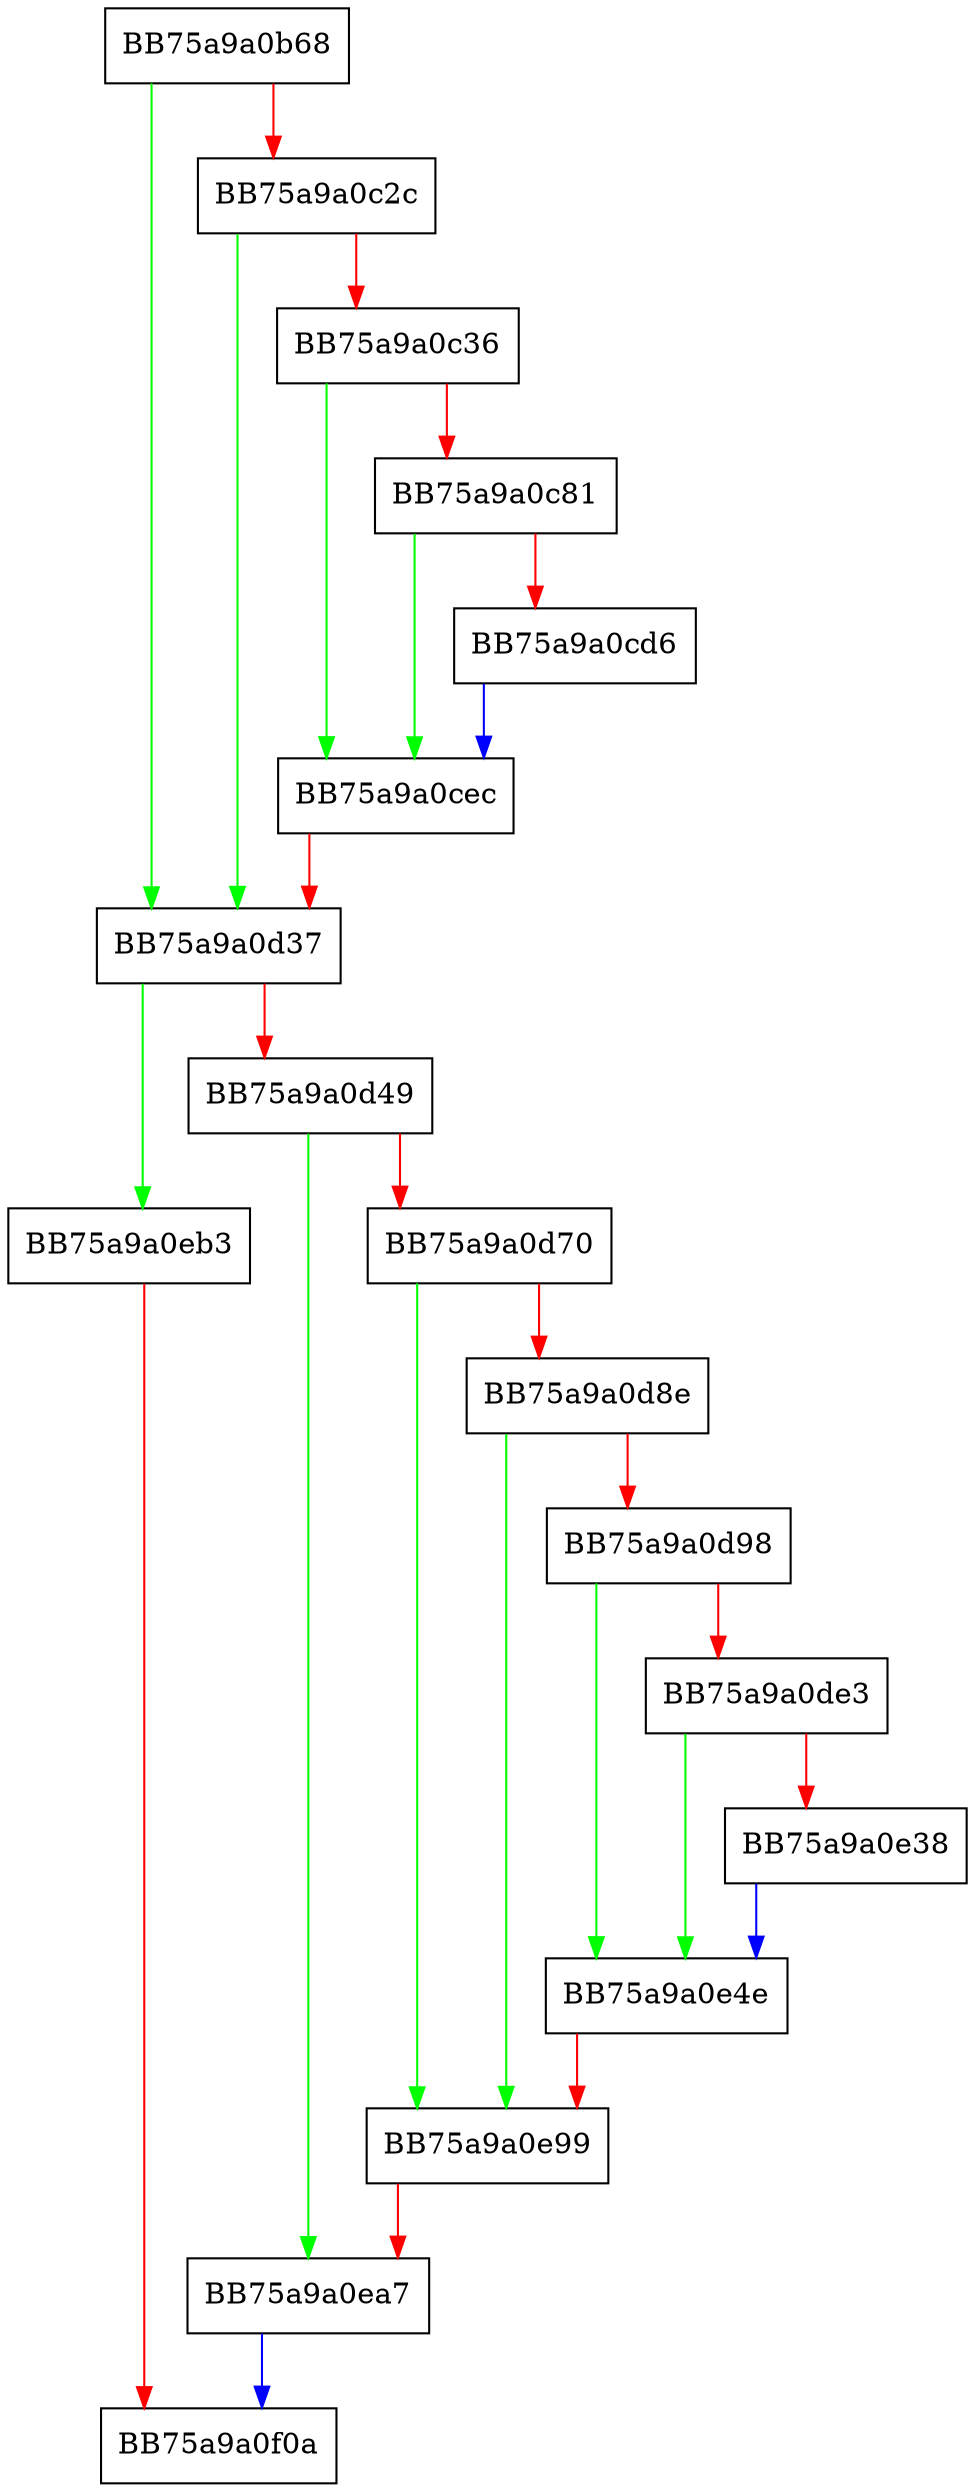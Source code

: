 digraph _load_model {
  node [shape="box"];
  graph [splines=ortho];
  BB75a9a0b68 -> BB75a9a0d37 [color="green"];
  BB75a9a0b68 -> BB75a9a0c2c [color="red"];
  BB75a9a0c2c -> BB75a9a0d37 [color="green"];
  BB75a9a0c2c -> BB75a9a0c36 [color="red"];
  BB75a9a0c36 -> BB75a9a0cec [color="green"];
  BB75a9a0c36 -> BB75a9a0c81 [color="red"];
  BB75a9a0c81 -> BB75a9a0cec [color="green"];
  BB75a9a0c81 -> BB75a9a0cd6 [color="red"];
  BB75a9a0cd6 -> BB75a9a0cec [color="blue"];
  BB75a9a0cec -> BB75a9a0d37 [color="red"];
  BB75a9a0d37 -> BB75a9a0eb3 [color="green"];
  BB75a9a0d37 -> BB75a9a0d49 [color="red"];
  BB75a9a0d49 -> BB75a9a0ea7 [color="green"];
  BB75a9a0d49 -> BB75a9a0d70 [color="red"];
  BB75a9a0d70 -> BB75a9a0e99 [color="green"];
  BB75a9a0d70 -> BB75a9a0d8e [color="red"];
  BB75a9a0d8e -> BB75a9a0e99 [color="green"];
  BB75a9a0d8e -> BB75a9a0d98 [color="red"];
  BB75a9a0d98 -> BB75a9a0e4e [color="green"];
  BB75a9a0d98 -> BB75a9a0de3 [color="red"];
  BB75a9a0de3 -> BB75a9a0e4e [color="green"];
  BB75a9a0de3 -> BB75a9a0e38 [color="red"];
  BB75a9a0e38 -> BB75a9a0e4e [color="blue"];
  BB75a9a0e4e -> BB75a9a0e99 [color="red"];
  BB75a9a0e99 -> BB75a9a0ea7 [color="red"];
  BB75a9a0ea7 -> BB75a9a0f0a [color="blue"];
  BB75a9a0eb3 -> BB75a9a0f0a [color="red"];
}